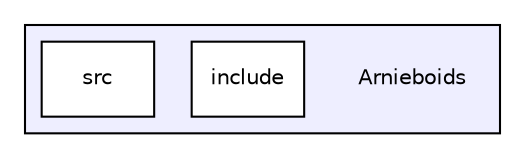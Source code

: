 digraph "Arnieboids" {
  compound=true
  node [ fontsize="10", fontname="Helvetica"];
  edge [ labelfontsize="10", labelfontname="Helvetica"];
  subgraph clusterdir_6320226993e619eb3cf94dd74650d5a8 {
    graph [ bgcolor="#eeeeff", pencolor="black", label="" URL="dir_6320226993e619eb3cf94dd74650d5a8.html"];
    dir_6320226993e619eb3cf94dd74650d5a8 [shape=plaintext label="Arnieboids"];
    dir_f83c4d6fb9e84099085697ead5c0c891 [shape=box label="include" color="black" fillcolor="white" style="filled" URL="dir_f83c4d6fb9e84099085697ead5c0c891.html"];
    dir_8b0a5188814a2b2d10f51d7944015368 [shape=box label="src" color="black" fillcolor="white" style="filled" URL="dir_8b0a5188814a2b2d10f51d7944015368.html"];
  }
}
